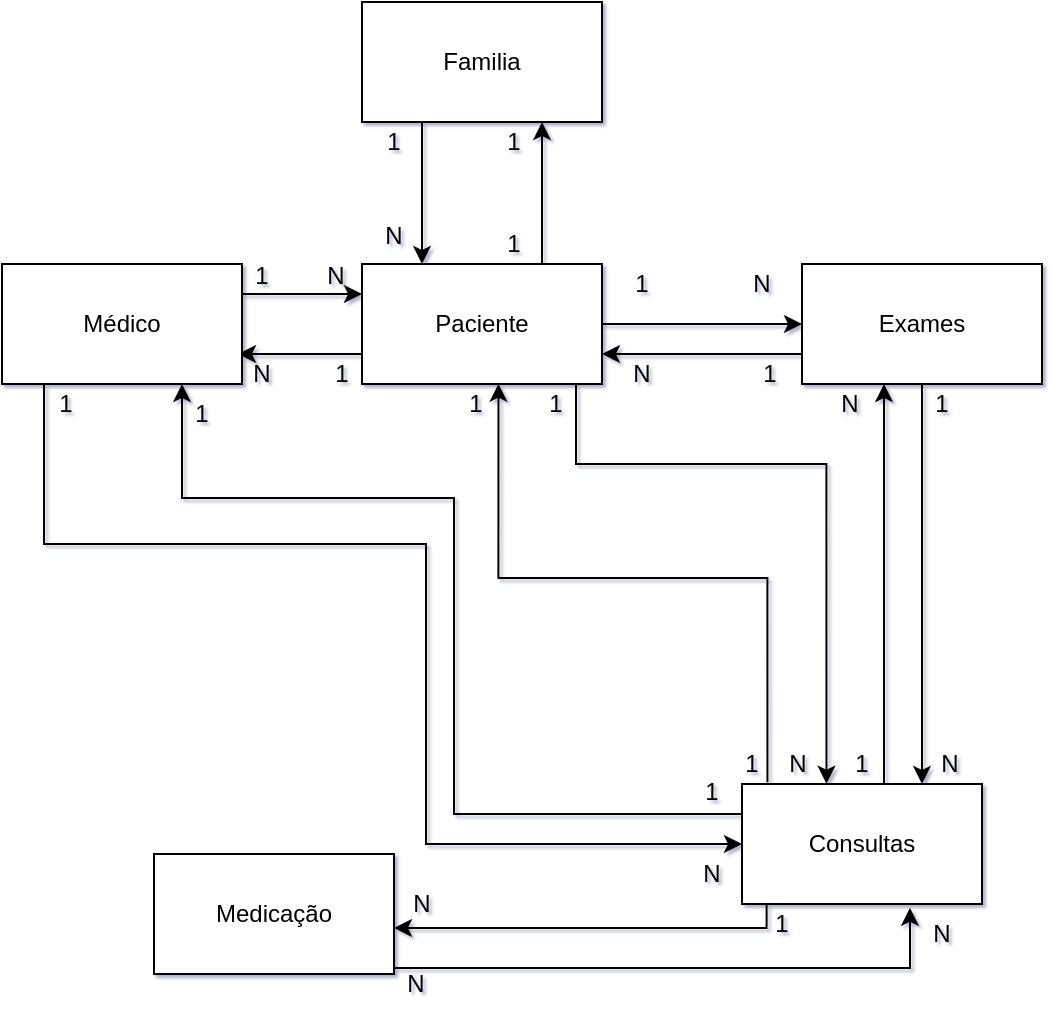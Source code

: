 <mxfile version="10.6.7" type="device"><diagram id="xrNK5vvdY2XU2vF7spls" name="Page-1"><mxGraphModel dx="897" dy="596" grid="0" gridSize="10" guides="1" tooltips="1" connect="1" arrows="1" fold="1" page="1" pageScale="1" pageWidth="1169" pageHeight="827" background="none" math="0" shadow="1"><root><mxCell id="0"/><mxCell id="1" parent="0"/><mxCell id="RNydCwSrh5y-q3UPbuG6-11" style="edgeStyle=orthogonalEdgeStyle;rounded=0;orthogonalLoop=1;jettySize=auto;html=1;entryX=0.25;entryY=0;entryDx=0;entryDy=0;exitX=0.75;exitY=0;exitDx=0;exitDy=0;" parent="1" edge="1" source="RNydCwSrh5y-q3UPbuG6-21"><mxGeometry relative="1" as="geometry"><mxPoint x="481" y="380" as="sourcePoint"/><mxPoint x="592.241" y="579.862" as="targetPoint"/><Array as="points"><mxPoint x="467" y="420"/><mxPoint x="592" y="420"/></Array></mxGeometry></mxCell><mxCell id="RNydCwSrh5y-q3UPbuG6-16" style="edgeStyle=orthogonalEdgeStyle;rounded=0;orthogonalLoop=1;jettySize=auto;html=1;exitX=1;exitY=0.5;exitDx=0;exitDy=0;entryX=0;entryY=0.5;entryDx=0;entryDy=0;startArrow=none;startFill=0;endArrow=classic;endFill=1;" parent="1" source="RNydCwSrh5y-q3UPbuG6-2" target="RNydCwSrh5y-q3UPbuG6-4" edge="1"><mxGeometry relative="1" as="geometry"/></mxCell><mxCell id="zBWse6CFlUU8fPaYr_67-8" style="edgeStyle=orthogonalEdgeStyle;rounded=0;orthogonalLoop=1;jettySize=auto;html=1;exitX=0;exitY=0.75;exitDx=0;exitDy=0;" edge="1" parent="1" source="RNydCwSrh5y-q3UPbuG6-2"><mxGeometry relative="1" as="geometry"><mxPoint x="298" y="365" as="targetPoint"/><Array as="points"><mxPoint x="329" y="365"/><mxPoint x="329" y="365"/></Array></mxGeometry></mxCell><mxCell id="zBWse6CFlUU8fPaYr_67-23" style="edgeStyle=orthogonalEdgeStyle;rounded=0;orthogonalLoop=1;jettySize=auto;html=1;exitX=0.75;exitY=0;exitDx=0;exitDy=0;entryX=0.75;entryY=1;entryDx=0;entryDy=0;" edge="1" parent="1" source="RNydCwSrh5y-q3UPbuG6-2" target="5u494GRX_mmiVowFngaA-2"><mxGeometry relative="1" as="geometry"><mxPoint x="449.897" y="272.966" as="targetPoint"/></mxGeometry></mxCell><mxCell id="zBWse6CFlUU8fPaYr_67-44" style="edgeStyle=orthogonalEdgeStyle;rounded=0;orthogonalLoop=1;jettySize=auto;html=1;exitX=0.5;exitY=1;exitDx=0;exitDy=0;startArrow=classic;startFill=1;endArrow=none;endFill=0;entryX=1;entryY=0.25;entryDx=0;entryDy=0;" edge="1" parent="1"><mxGeometry relative="1" as="geometry"><mxPoint x="562.724" y="579.172" as="targetPoint"/><mxPoint x="428.241" y="379.862" as="sourcePoint"/><Array as="points"><mxPoint x="428" y="477"/><mxPoint x="563" y="477"/></Array></mxGeometry></mxCell><mxCell id="RNydCwSrh5y-q3UPbuG6-2" value="Paciente" style="rounded=0;whiteSpace=wrap;html=1;" parent="1" vertex="1"><mxGeometry x="360" y="320" width="120" height="60" as="geometry"/></mxCell><mxCell id="5u494GRX_mmiVowFngaA-14" style="edgeStyle=orthogonalEdgeStyle;rounded=0;orthogonalLoop=1;jettySize=auto;html=1;exitX=0;exitY=0.75;exitDx=0;exitDy=0;entryX=1;entryY=0.75;entryDx=0;entryDy=0;" parent="1" source="RNydCwSrh5y-q3UPbuG6-4" target="RNydCwSrh5y-q3UPbuG6-2" edge="1"><mxGeometry relative="1" as="geometry"/></mxCell><mxCell id="5u494GRX_mmiVowFngaA-17" style="edgeStyle=orthogonalEdgeStyle;rounded=0;orthogonalLoop=1;jettySize=auto;html=1;exitX=0.5;exitY=1;exitDx=0;exitDy=0;entryX=0.75;entryY=0;entryDx=0;entryDy=0;" parent="1" source="RNydCwSrh5y-q3UPbuG6-4" target="RNydCwSrh5y-q3UPbuG6-7" edge="1"><mxGeometry relative="1" as="geometry"/></mxCell><mxCell id="RNydCwSrh5y-q3UPbuG6-4" value="Exames" style="rounded=0;whiteSpace=wrap;html=1;" parent="1" vertex="1"><mxGeometry x="580" y="320" width="120" height="60" as="geometry"/></mxCell><mxCell id="5u494GRX_mmiVowFngaA-1" style="edgeStyle=orthogonalEdgeStyle;rounded=0;orthogonalLoop=1;jettySize=auto;html=1;entryX=0.7;entryY=1.032;entryDx=0;entryDy=0;entryPerimeter=0;" parent="1" source="RNydCwSrh5y-q3UPbuG6-6" target="RNydCwSrh5y-q3UPbuG6-7" edge="1"><mxGeometry relative="1" as="geometry"><Array as="points"><mxPoint x="634" y="672"/></Array></mxGeometry></mxCell><mxCell id="5u494GRX_mmiVowFngaA-4" style="edgeStyle=orthogonalEdgeStyle;rounded=0;orthogonalLoop=1;jettySize=auto;html=1;entryX=0;entryY=0.5;entryDx=0;entryDy=0;" parent="1" source="RNydCwSrh5y-q3UPbuG6-5" target="RNydCwSrh5y-q3UPbuG6-7" edge="1"><mxGeometry relative="1" as="geometry"><Array as="points"><mxPoint x="201" y="460"/><mxPoint x="392" y="460"/><mxPoint x="392" y="610"/></Array></mxGeometry></mxCell><mxCell id="zBWse6CFlUU8fPaYr_67-6" style="edgeStyle=orthogonalEdgeStyle;rounded=0;orthogonalLoop=1;jettySize=auto;html=1;exitX=1;exitY=0.25;exitDx=0;exitDy=0;entryX=0;entryY=0.25;entryDx=0;entryDy=0;" edge="1" parent="1" source="RNydCwSrh5y-q3UPbuG6-5" target="RNydCwSrh5y-q3UPbuG6-2"><mxGeometry relative="1" as="geometry"><mxPoint x="338.172" y="335.034" as="targetPoint"/></mxGeometry></mxCell><mxCell id="zBWse6CFlUU8fPaYr_67-36" style="edgeStyle=orthogonalEdgeStyle;rounded=0;orthogonalLoop=1;jettySize=auto;html=1;exitX=0.75;exitY=1;exitDx=0;exitDy=0;entryX=0;entryY=0.25;entryDx=0;entryDy=0;startArrow=classic;startFill=1;endArrow=none;endFill=0;" edge="1" parent="1" source="RNydCwSrh5y-q3UPbuG6-5" target="RNydCwSrh5y-q3UPbuG6-7"><mxGeometry relative="1" as="geometry"><Array as="points"><mxPoint x="270" y="437"/><mxPoint x="406" y="437"/><mxPoint x="406" y="595"/></Array></mxGeometry></mxCell><mxCell id="RNydCwSrh5y-q3UPbuG6-5" value="Médico" style="rounded=0;whiteSpace=wrap;html=1;" parent="1" vertex="1"><mxGeometry x="180" y="320" width="120" height="60" as="geometry"/></mxCell><mxCell id="RNydCwSrh5y-q3UPbuG6-6" value="Medicação" style="rounded=0;whiteSpace=wrap;html=1;" parent="1" vertex="1"><mxGeometry x="256" y="615" width="120" height="60" as="geometry"/></mxCell><mxCell id="RNydCwSrh5y-q3UPbuG6-14" style="edgeStyle=orthogonalEdgeStyle;rounded=0;orthogonalLoop=1;jettySize=auto;html=1;exitX=0.75;exitY=0;exitDx=0;exitDy=0;" parent="1" source="RNydCwSrh5y-q3UPbuG6-7" target="RNydCwSrh5y-q3UPbuG6-4" edge="1"><mxGeometry relative="1" as="geometry"><Array as="points"><mxPoint x="621" y="580"/></Array></mxGeometry></mxCell><mxCell id="RNydCwSrh5y-q3UPbuG6-7" value="Consultas" style="rounded=0;whiteSpace=wrap;html=1;" parent="1" vertex="1"><mxGeometry x="550" y="580" width="120" height="60" as="geometry"/></mxCell><mxCell id="RNydCwSrh5y-q3UPbuG6-17" value="1" style="text;html=1;strokeColor=none;fillColor=none;align=center;verticalAlign=middle;whiteSpace=wrap;rounded=0;" parent="1" vertex="1"><mxGeometry x="480" y="320" width="40" height="20" as="geometry"/></mxCell><mxCell id="RNydCwSrh5y-q3UPbuG6-18" value="N" style="text;html=1;strokeColor=none;fillColor=none;align=center;verticalAlign=middle;whiteSpace=wrap;rounded=0;" parent="1" vertex="1"><mxGeometry x="540" y="320" width="40" height="20" as="geometry"/></mxCell><mxCell id="RNydCwSrh5y-q3UPbuG6-21" value="1" style="text;html=1;strokeColor=none;fillColor=none;align=center;verticalAlign=middle;whiteSpace=wrap;rounded=0;" parent="1" vertex="1"><mxGeometry x="437" y="380" width="40" height="20" as="geometry"/></mxCell><mxCell id="RNydCwSrh5y-q3UPbuG6-22" value="N" style="text;html=1;strokeColor=none;fillColor=none;align=center;verticalAlign=middle;whiteSpace=wrap;rounded=0;" parent="1" vertex="1"><mxGeometry x="584" y="380" width="40" height="20" as="geometry"/></mxCell><mxCell id="zBWse6CFlUU8fPaYr_67-24" style="edgeStyle=orthogonalEdgeStyle;rounded=0;orthogonalLoop=1;jettySize=auto;html=1;exitX=0.25;exitY=1;exitDx=0;exitDy=0;entryX=0.25;entryY=0;entryDx=0;entryDy=0;" edge="1" parent="1" source="5u494GRX_mmiVowFngaA-2" target="RNydCwSrh5y-q3UPbuG6-2"><mxGeometry relative="1" as="geometry"/></mxCell><mxCell id="5u494GRX_mmiVowFngaA-2" value="Familia&lt;br&gt;" style="rounded=0;whiteSpace=wrap;html=1;" parent="1" vertex="1"><mxGeometry x="360" y="189" width="120" height="60" as="geometry"/></mxCell><mxCell id="5u494GRX_mmiVowFngaA-5" value="1" style="text;html=1;strokeColor=none;fillColor=none;align=center;verticalAlign=middle;whiteSpace=wrap;rounded=0;" parent="1" vertex="1"><mxGeometry x="191.5" y="380" width="40" height="20" as="geometry"/></mxCell><mxCell id="5u494GRX_mmiVowFngaA-7" value="N" style="text;html=1;strokeColor=none;fillColor=none;align=center;verticalAlign=middle;whiteSpace=wrap;rounded=0;" parent="1" vertex="1"><mxGeometry x="515" y="615" width="40" height="20" as="geometry"/></mxCell><mxCell id="5u494GRX_mmiVowFngaA-10" value="N" style="text;html=1;strokeColor=none;fillColor=none;align=center;verticalAlign=middle;whiteSpace=wrap;rounded=0;" parent="1" vertex="1"><mxGeometry x="366.5" y="670" width="40" height="20" as="geometry"/></mxCell><mxCell id="5u494GRX_mmiVowFngaA-11" value="N" style="text;html=1;strokeColor=none;fillColor=none;align=center;verticalAlign=middle;whiteSpace=wrap;rounded=0;" parent="1" vertex="1"><mxGeometry x="630" y="645" width="40" height="20" as="geometry"/></mxCell><mxCell id="5u494GRX_mmiVowFngaA-15" value="N" style="text;html=1;strokeColor=none;fillColor=none;align=center;verticalAlign=middle;whiteSpace=wrap;rounded=0;" parent="1" vertex="1"><mxGeometry x="480" y="365" width="40" height="20" as="geometry"/></mxCell><mxCell id="5u494GRX_mmiVowFngaA-16" value="1" style="text;html=1;strokeColor=none;fillColor=none;align=center;verticalAlign=middle;whiteSpace=wrap;rounded=0;" parent="1" vertex="1"><mxGeometry x="544" y="365" width="40" height="20" as="geometry"/></mxCell><mxCell id="5u494GRX_mmiVowFngaA-18" value="1" style="text;html=1;strokeColor=none;fillColor=none;align=center;verticalAlign=middle;whiteSpace=wrap;rounded=0;" parent="1" vertex="1"><mxGeometry x="590" y="560" width="40" height="20" as="geometry"/></mxCell><mxCell id="5u494GRX_mmiVowFngaA-19" value="1" style="text;html=1;strokeColor=none;fillColor=none;align=center;verticalAlign=middle;whiteSpace=wrap;rounded=0;" parent="1" vertex="1"><mxGeometry x="630" y="380" width="40" height="20" as="geometry"/></mxCell><mxCell id="5u494GRX_mmiVowFngaA-20" value="N" style="text;html=1;strokeColor=none;fillColor=none;align=center;verticalAlign=middle;whiteSpace=wrap;rounded=0;" parent="1" vertex="1"><mxGeometry x="634" y="560" width="40" height="20" as="geometry"/></mxCell><mxCell id="zBWse6CFlUU8fPaYr_67-32" style="edgeStyle=orthogonalEdgeStyle;rounded=0;orthogonalLoop=1;jettySize=auto;html=1;exitX=0;exitY=0.25;exitDx=0;exitDy=0;" edge="1" parent="1"><mxGeometry relative="1" as="geometry"><mxPoint x="376" y="652" as="targetPoint"/><mxPoint x="562.31" y="639.862" as="sourcePoint"/><Array as="points"><mxPoint x="562" y="652"/></Array></mxGeometry></mxCell><mxCell id="zBWse6CFlUU8fPaYr_67-9" value="1" style="text;html=1;strokeColor=none;fillColor=none;align=center;verticalAlign=middle;whiteSpace=wrap;rounded=0;" vertex="1" parent="1"><mxGeometry x="290" y="316" width="40" height="20" as="geometry"/></mxCell><mxCell id="zBWse6CFlUU8fPaYr_67-11" value="N" style="text;html=1;strokeColor=none;fillColor=none;align=center;verticalAlign=middle;whiteSpace=wrap;rounded=0;" vertex="1" parent="1"><mxGeometry x="326.5" y="316" width="40" height="20" as="geometry"/></mxCell><mxCell id="zBWse6CFlUU8fPaYr_67-12" value="1" style="text;html=1;strokeColor=none;fillColor=none;align=center;verticalAlign=middle;whiteSpace=wrap;rounded=0;" vertex="1" parent="1"><mxGeometry x="330" y="365" width="40" height="20" as="geometry"/></mxCell><mxCell id="zBWse6CFlUU8fPaYr_67-14" value="N" style="text;html=1;strokeColor=none;fillColor=none;align=center;verticalAlign=middle;whiteSpace=wrap;rounded=0;" vertex="1" parent="1"><mxGeometry x="290" y="365" width="40" height="20" as="geometry"/></mxCell><mxCell id="zBWse6CFlUU8fPaYr_67-22" value="N" style="text;html=1;strokeColor=none;fillColor=none;align=center;verticalAlign=middle;whiteSpace=wrap;rounded=0;" vertex="1" parent="1"><mxGeometry x="370" y="630" width="40" height="20" as="geometry"/></mxCell><mxCell id="zBWse6CFlUU8fPaYr_67-25" value="1" style="text;html=1;strokeColor=none;fillColor=none;align=center;verticalAlign=middle;whiteSpace=wrap;rounded=0;" vertex="1" parent="1"><mxGeometry x="415.5" y="300" width="40" height="20" as="geometry"/></mxCell><mxCell id="zBWse6CFlUU8fPaYr_67-26" value="1" style="text;html=1;strokeColor=none;fillColor=none;align=center;verticalAlign=middle;whiteSpace=wrap;rounded=0;" vertex="1" parent="1"><mxGeometry x="415.5" y="249" width="40" height="20" as="geometry"/></mxCell><mxCell id="zBWse6CFlUU8fPaYr_67-28" value="1" style="text;html=1;strokeColor=none;fillColor=none;align=center;verticalAlign=middle;whiteSpace=wrap;rounded=0;" vertex="1" parent="1"><mxGeometry x="356" y="249" width="40" height="20" as="geometry"/></mxCell><mxCell id="zBWse6CFlUU8fPaYr_67-30" value="N" style="text;html=1;strokeColor=none;fillColor=none;align=center;verticalAlign=middle;whiteSpace=wrap;rounded=0;" vertex="1" parent="1"><mxGeometry x="356" y="296" width="40" height="20" as="geometry"/></mxCell><mxCell id="zBWse6CFlUU8fPaYr_67-35" value="1" style="text;html=1;strokeColor=none;fillColor=none;align=center;verticalAlign=middle;whiteSpace=wrap;rounded=0;" vertex="1" parent="1"><mxGeometry x="550" y="640" width="40" height="20" as="geometry"/></mxCell><mxCell id="zBWse6CFlUU8fPaYr_67-38" value="1" style="text;html=1;strokeColor=none;fillColor=none;align=center;verticalAlign=middle;whiteSpace=wrap;rounded=0;" vertex="1" parent="1"><mxGeometry x="515" y="574" width="40" height="20" as="geometry"/></mxCell><mxCell id="zBWse6CFlUU8fPaYr_67-39" value="1" style="text;html=1;strokeColor=none;fillColor=none;align=center;verticalAlign=middle;whiteSpace=wrap;rounded=0;" vertex="1" parent="1"><mxGeometry x="260" y="385" width="40" height="20" as="geometry"/></mxCell><mxCell id="zBWse6CFlUU8fPaYr_67-41" value="N" style="text;html=1;strokeColor=none;fillColor=none;align=center;verticalAlign=middle;whiteSpace=wrap;rounded=0;" vertex="1" parent="1"><mxGeometry x="558" y="560" width="40" height="20" as="geometry"/></mxCell><mxCell id="zBWse6CFlUU8fPaYr_67-45" value="1" style="text;html=1;strokeColor=none;fillColor=none;align=center;verticalAlign=middle;whiteSpace=wrap;rounded=0;" vertex="1" parent="1"><mxGeometry x="535" y="560" width="40" height="20" as="geometry"/></mxCell><mxCell id="zBWse6CFlUU8fPaYr_67-46" value="1" style="text;html=1;strokeColor=none;fillColor=none;align=center;verticalAlign=middle;whiteSpace=wrap;rounded=0;" vertex="1" parent="1"><mxGeometry x="397" y="380" width="40" height="20" as="geometry"/></mxCell></root></mxGraphModel></diagram></mxfile>